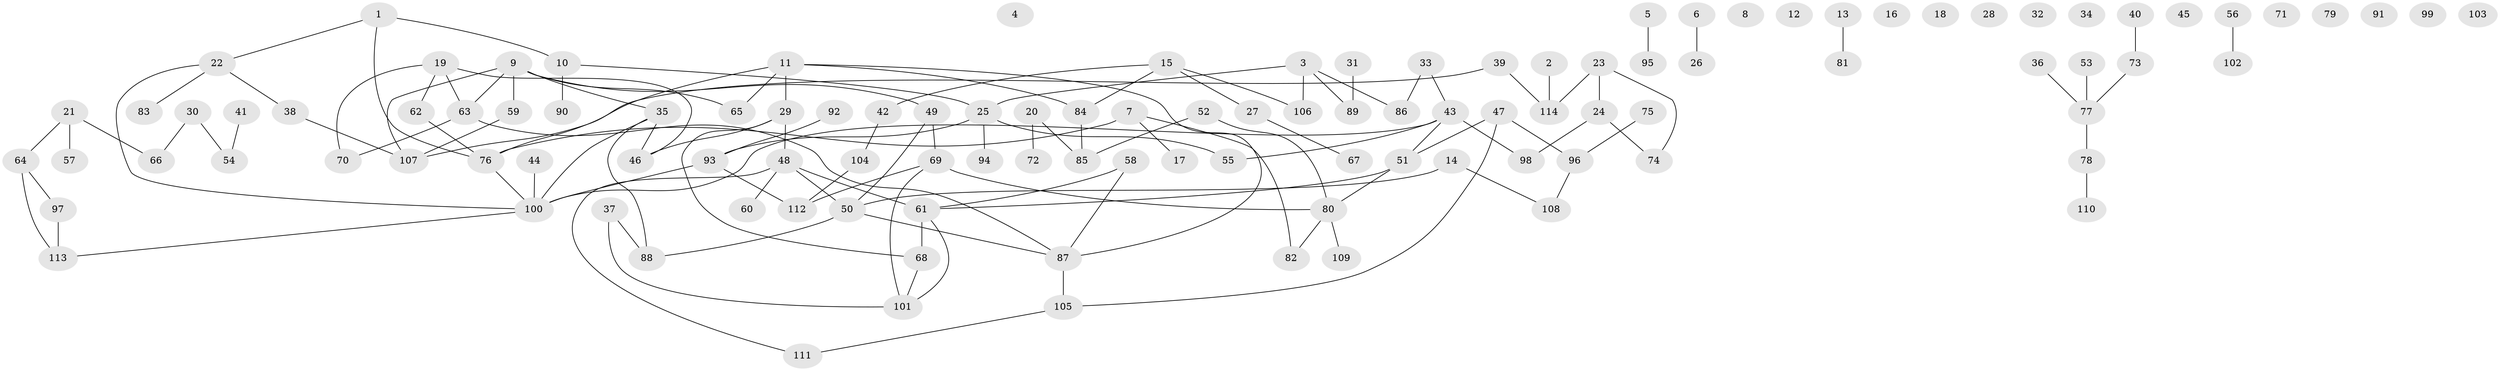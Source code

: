 // coarse degree distribution, {5: 0.08974358974358974, 2: 0.24358974358974358, 4: 0.0641025641025641, 0: 0.21794871794871795, 1: 0.1794871794871795, 7: 0.02564102564102564, 6: 0.02564102564102564, 3: 0.14102564102564102, 8: 0.01282051282051282}
// Generated by graph-tools (version 1.1) at 2025/23/03/03/25 07:23:26]
// undirected, 114 vertices, 127 edges
graph export_dot {
graph [start="1"]
  node [color=gray90,style=filled];
  1;
  2;
  3;
  4;
  5;
  6;
  7;
  8;
  9;
  10;
  11;
  12;
  13;
  14;
  15;
  16;
  17;
  18;
  19;
  20;
  21;
  22;
  23;
  24;
  25;
  26;
  27;
  28;
  29;
  30;
  31;
  32;
  33;
  34;
  35;
  36;
  37;
  38;
  39;
  40;
  41;
  42;
  43;
  44;
  45;
  46;
  47;
  48;
  49;
  50;
  51;
  52;
  53;
  54;
  55;
  56;
  57;
  58;
  59;
  60;
  61;
  62;
  63;
  64;
  65;
  66;
  67;
  68;
  69;
  70;
  71;
  72;
  73;
  74;
  75;
  76;
  77;
  78;
  79;
  80;
  81;
  82;
  83;
  84;
  85;
  86;
  87;
  88;
  89;
  90;
  91;
  92;
  93;
  94;
  95;
  96;
  97;
  98;
  99;
  100;
  101;
  102;
  103;
  104;
  105;
  106;
  107;
  108;
  109;
  110;
  111;
  112;
  113;
  114;
  1 -- 10;
  1 -- 22;
  1 -- 76;
  2 -- 114;
  3 -- 25;
  3 -- 86;
  3 -- 89;
  3 -- 106;
  5 -- 95;
  6 -- 26;
  7 -- 17;
  7 -- 76;
  7 -- 82;
  9 -- 35;
  9 -- 49;
  9 -- 59;
  9 -- 63;
  9 -- 65;
  9 -- 107;
  10 -- 25;
  10 -- 90;
  11 -- 29;
  11 -- 65;
  11 -- 76;
  11 -- 84;
  11 -- 87;
  13 -- 81;
  14 -- 50;
  14 -- 108;
  15 -- 27;
  15 -- 42;
  15 -- 84;
  15 -- 106;
  19 -- 46;
  19 -- 62;
  19 -- 63;
  19 -- 70;
  20 -- 72;
  20 -- 85;
  21 -- 57;
  21 -- 64;
  21 -- 66;
  22 -- 38;
  22 -- 83;
  22 -- 100;
  23 -- 24;
  23 -- 74;
  23 -- 114;
  24 -- 74;
  24 -- 98;
  25 -- 55;
  25 -- 93;
  25 -- 94;
  27 -- 67;
  29 -- 46;
  29 -- 48;
  29 -- 68;
  30 -- 54;
  30 -- 66;
  31 -- 89;
  33 -- 43;
  33 -- 86;
  35 -- 46;
  35 -- 88;
  35 -- 100;
  36 -- 77;
  37 -- 88;
  37 -- 101;
  38 -- 107;
  39 -- 107;
  39 -- 114;
  40 -- 73;
  41 -- 54;
  42 -- 104;
  43 -- 51;
  43 -- 55;
  43 -- 98;
  43 -- 100;
  44 -- 100;
  47 -- 51;
  47 -- 96;
  47 -- 105;
  48 -- 50;
  48 -- 60;
  48 -- 61;
  48 -- 111;
  49 -- 50;
  49 -- 69;
  50 -- 87;
  50 -- 88;
  51 -- 61;
  51 -- 80;
  52 -- 80;
  52 -- 85;
  53 -- 77;
  56 -- 102;
  58 -- 61;
  58 -- 87;
  59 -- 107;
  61 -- 68;
  61 -- 101;
  62 -- 76;
  63 -- 70;
  63 -- 87;
  64 -- 97;
  64 -- 113;
  68 -- 101;
  69 -- 80;
  69 -- 101;
  69 -- 112;
  73 -- 77;
  75 -- 96;
  76 -- 100;
  77 -- 78;
  78 -- 110;
  80 -- 82;
  80 -- 109;
  84 -- 85;
  87 -- 105;
  92 -- 93;
  93 -- 100;
  93 -- 112;
  96 -- 108;
  97 -- 113;
  100 -- 113;
  104 -- 112;
  105 -- 111;
}
